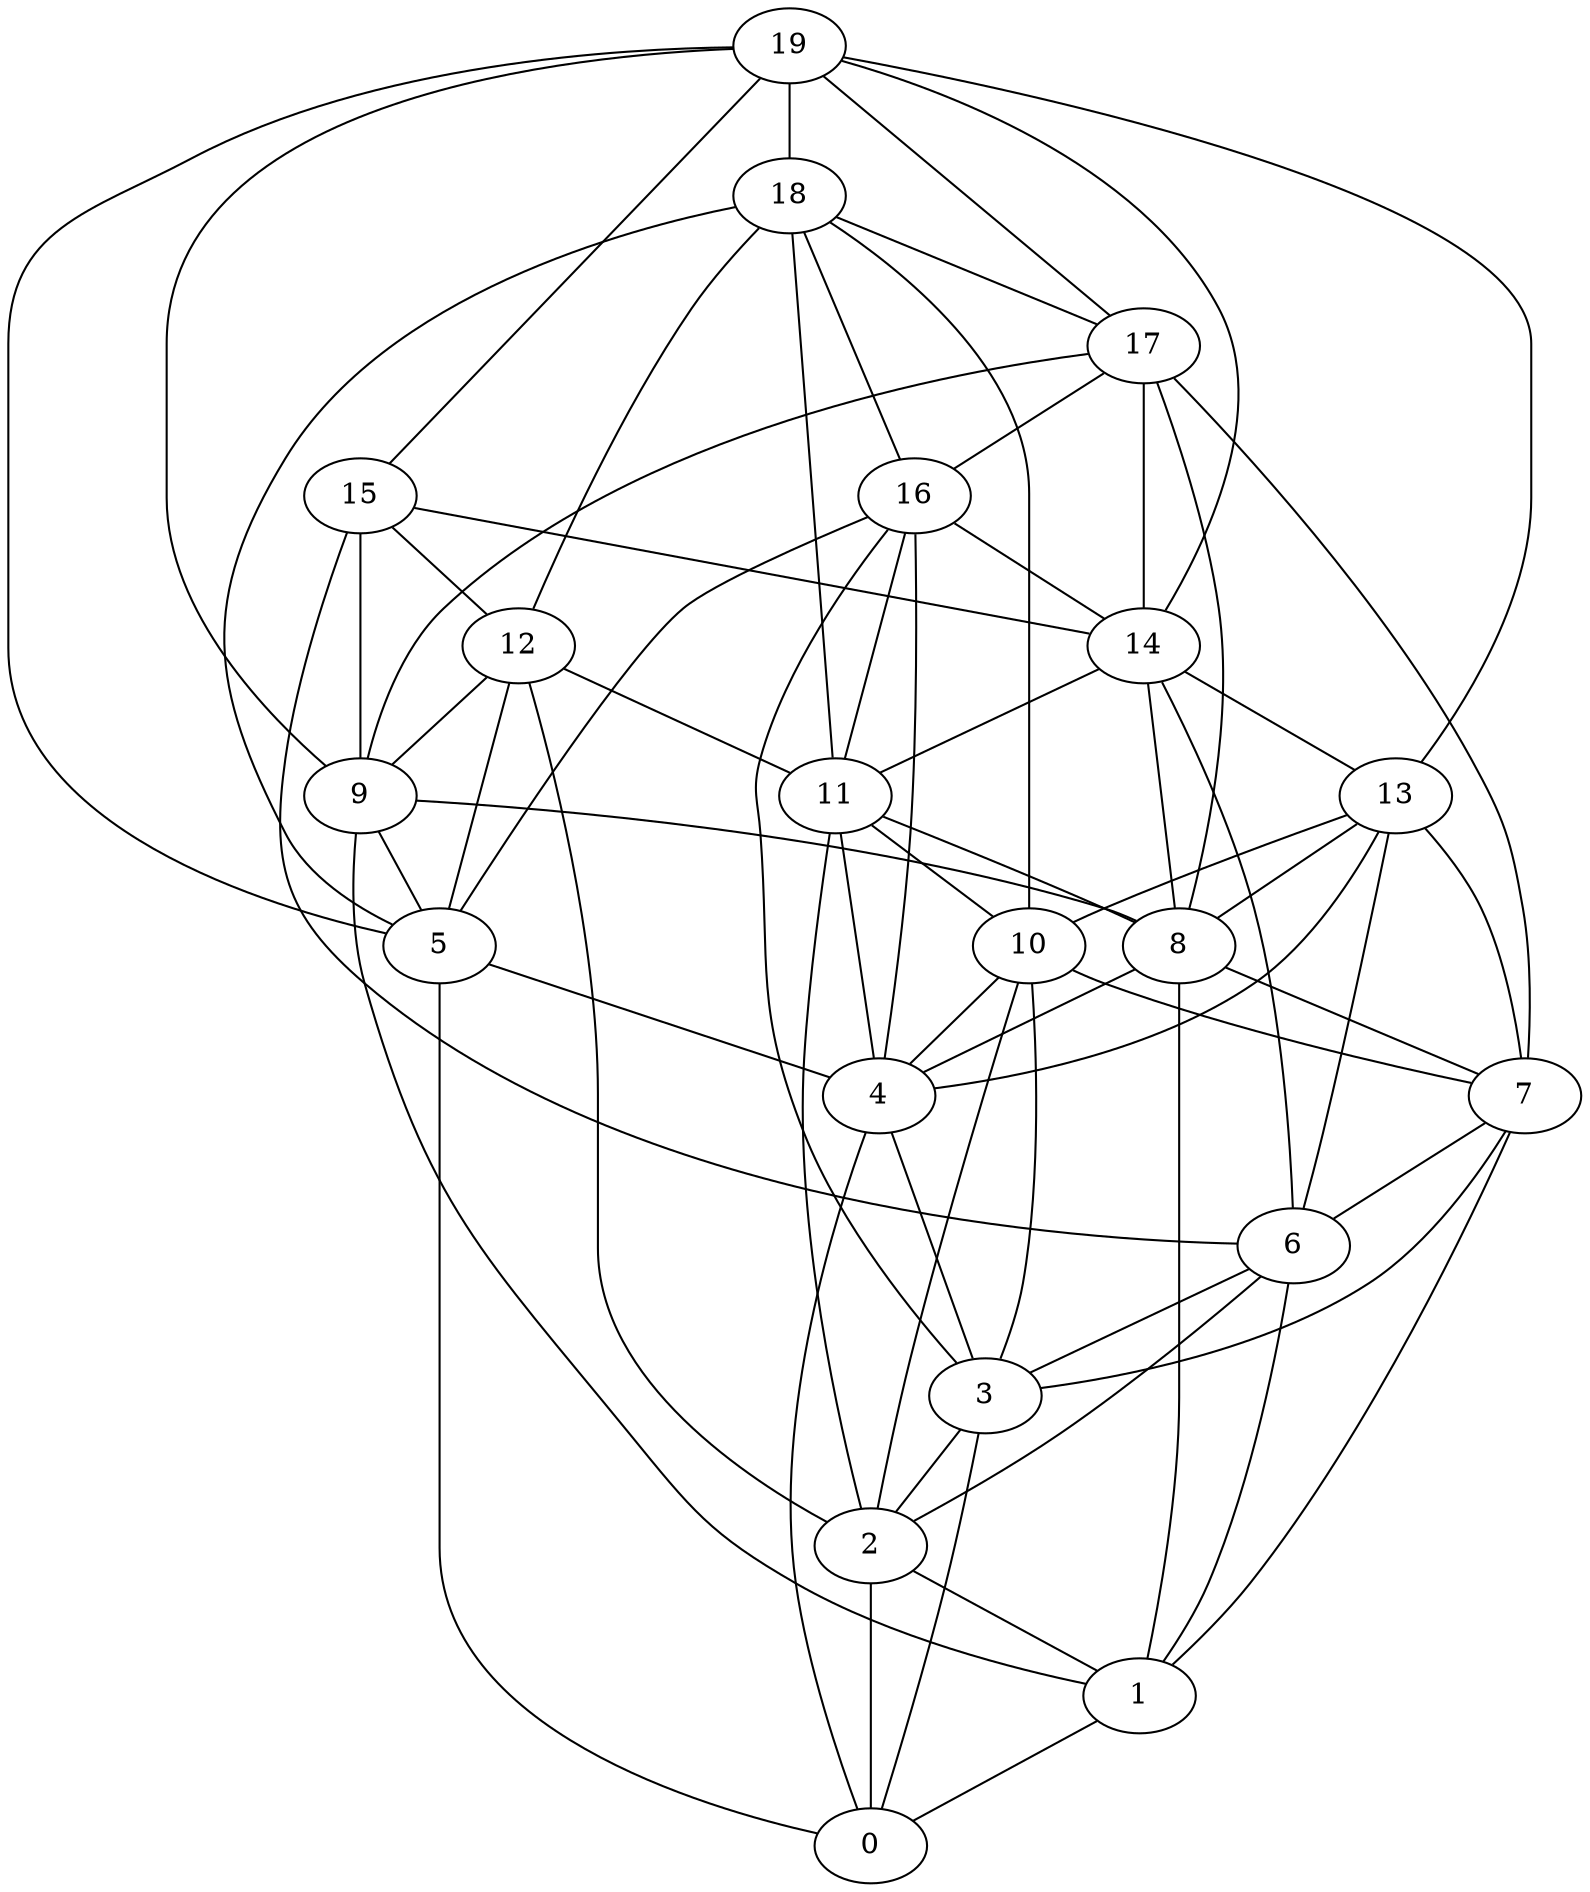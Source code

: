 graph G {
0;

1;

2;

3;

4;

5;

6;

7;

8;

9;

10;

11;

12;

13;

14;

15;

16;

17;

18;

19;

1 -- 0;

2 -- 0;

2 -- 1;

3 -- 0;

3 -- 2;

4 -- 0;

4 -- 3;

5 -- 0;

5 -- 4;

6 -- 1;

6 -- 2;

6 -- 3;

7 -- 1;

7 -- 3;

7 -- 6;

8 -- 1;

8 -- 4;

8 -- 7;

9 -- 1;

9 -- 5;

9 -- 8;

10 -- 2;

10 -- 3;

10 -- 4;

10 -- 7;

11 -- 2;

11 -- 4;

11 -- 8;

11 -- 10;

12 -- 2;

12 -- 5;

12 -- 9;

12 -- 11;

13 -- 4;

13 -- 6;

13 -- 7;

13 -- 8;

13 -- 10;

14 -- 6;

14 -- 8;

14 -- 11;

14 -- 13;

15 -- 6;

15 -- 9;

15 -- 12;

15 -- 14;

16 -- 3;

16 -- 4;

16 -- 5;

16 -- 11;

16 -- 14;

17 -- 7;

17 -- 8;

17 -- 9;

17 -- 14;

17 -- 16;

18 -- 5;

18 -- 10;

18 -- 11;

18 -- 12;

18 -- 16;

18 -- 17;

19 -- 5;

19 -- 9;

19 -- 13;

19 -- 14;

19 -- 15;

19 -- 17;

19 -- 18;

}
